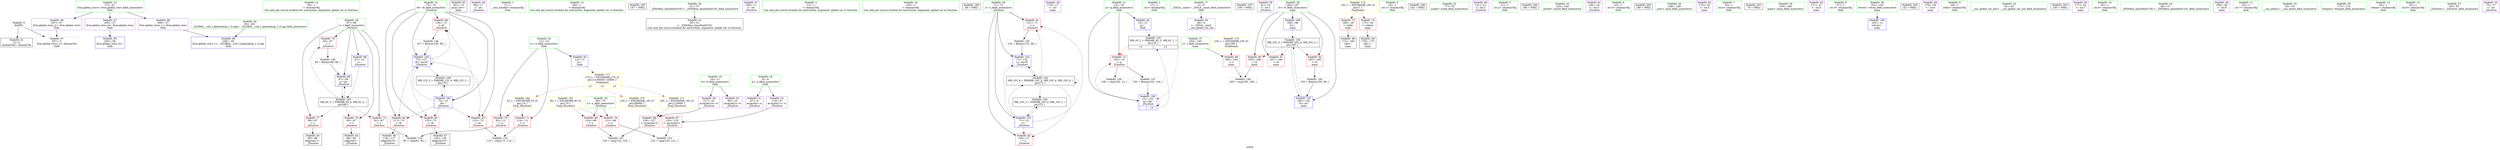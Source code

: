 digraph "SVFG" {
	label="SVFG";

	Node0x55e215281880 [shape=record,color=grey,label="{NodeID: 0\nNullPtr}"];
	Node0x55e215281880 -> Node0x55e215297640[style=solid];
	Node0x55e215281880 -> Node0x55e215297d80[style=solid];
	Node0x55e215297d80 [shape=record,color=blue, style = dotted,label="{NodeID: 97\n207\<--3\nllvm.global_ctors_2\<--dummyVal\nGlob }"];
	Node0x55e215295c90 [shape=record,color=green,label="{NodeID: 14\n38\<--1\n\<--dummyObj\nCan only get source location for instruction, argument, global var or function.}"];
	Node0x55e215296a90 [shape=record,color=green,label="{NodeID: 28\n67\<--68\ni\<--i_field_insensitive\n_Z5solvev\n}"];
	Node0x55e215296a90 -> Node0x55e21529a2f0[style=solid];
	Node0x55e215296a90 -> Node0x55e21529a3c0[style=solid];
	Node0x55e215296a90 -> Node0x55e21529a490[style=solid];
	Node0x55e215296a90 -> Node0x55e21529a560[style=solid];
	Node0x55e215296a90 -> Node0x55e215297e80[style=solid];
	Node0x55e215296a90 -> Node0x55e215297f50[style=solid];
	Node0x55e215297740 [shape=record,color=black,label="{NodeID: 42\n161\<--13\nmain_ret\<--\nmain\n}"];
	Node0x55e2152992f0 [shape=record,color=purple,label="{NodeID: 56\n99\<--17\n\<--.str\n_Z5solvev\n}"];
	Node0x55e21529f740 [shape=record,color=grey,label="{NodeID: 153\n122 = cmp(120, 121, )\n}"];
	Node0x55e215299ee0 [shape=record,color=red,label="{NodeID: 70\n82\<--12\n\<--n\n_Z5solvev\n}"];
	Node0x55e215299ee0 -> Node0x55e21529f8c0[style=solid];
	Node0x55e2152a73f0 [shape=record,color=yellow,style=double,label="{NodeID: 167\n8V_1 = ENCHI(MR_8V_0)\npts\{70 \}\nFun[_Z5solvev]}"];
	Node0x55e2152a73f0 -> Node0x55e21529a630[style=dashed];
	Node0x55e2152a73f0 -> Node0x55e21529a700[style=dashed];
	Node0x55e21529aa40 [shape=record,color=red,label="{NodeID: 84\n117\<--73\n\<--i6\n_Z5solvev\n}"];
	Node0x55e21529aa40 -> Node0x55e215297ab0[style=solid];
	Node0x55e2152819d0 [shape=record,color=green,label="{NodeID: 1\n7\<--1\n__dso_handle\<--dummyObj\nGlob }"];
	Node0x55e215297e80 [shape=record,color=blue,label="{NodeID: 98\n67\<--13\ni\<--\n_Z5solvev\n}"];
	Node0x55e215297e80 -> Node0x55e2152a6210[style=dashed];
	Node0x55e215295d90 [shape=record,color=green,label="{NodeID: 15\n96\<--1\n\<--dummyObj\nCan only get source location for instruction, argument, global var or function.}"];
	Node0x55e2150b8fc0 [shape=record,color=black,label="{NodeID: 195\n147 = PHI()\n}"];
	Node0x55e215296b60 [shape=record,color=green,label="{NodeID: 29\n69\<--70\nx\<--x_field_insensitive\n_Z5solvev\n}"];
	Node0x55e215296b60 -> Node0x55e21529a630[style=solid];
	Node0x55e215296b60 -> Node0x55e21529a700[style=solid];
	Node0x55e215297810 [shape=record,color=black,label="{NodeID: 43\n50\<--51\n\<--_ZNSt8ios_base4InitD1Ev\nCan only get source location for instruction, argument, global var or function.}"];
	Node0x55e2152993c0 [shape=record,color=purple,label="{NodeID: 57\n108\<--17\n\<--.str\n_Z5solvev\n}"];
	Node0x55e21529f8c0 [shape=record,color=grey,label="{NodeID: 154\n83 = cmp(81, 82, )\n}"];
	Node0x55e215299fb0 [shape=record,color=red,label="{NodeID: 71\n114\<--12\n\<--n\n_Z5solvev\n}"];
	Node0x55e215299fb0 -> Node0x55e21529f5c0[style=solid];
	Node0x55e21529ab10 [shape=record,color=red,label="{NodeID: 85\n125\<--73\n\<--i6\n_Z5solvev\n}"];
	Node0x55e21529ab10 -> Node0x55e215297b80[style=solid];
	Node0x55e215294da0 [shape=record,color=green,label="{NodeID: 2\n13\<--1\n\<--dummyObj\nCan only get source location for instruction, argument, global var or function.}"];
	Node0x55e215297f50 [shape=record,color=blue,label="{NodeID: 99\n67\<--95\ni\<--inc\n_Z5solvev\n}"];
	Node0x55e215297f50 -> Node0x55e2152a6210[style=dashed];
	Node0x55e215295e90 [shape=record,color=green,label="{NodeID: 16\n104\<--1\n\<--dummyObj\nCan only get source location for instruction, argument, global var or function.}"];
	Node0x55e2152b0520 [shape=record,color=black,label="{NodeID: 196\n49 = PHI()\n}"];
	Node0x55e215296c30 [shape=record,color=green,label="{NodeID: 30\n71\<--72\ns\<--s_field_insensitive\n_Z5solvev\n}"];
	Node0x55e215296c30 -> Node0x55e21529a7d0[style=solid];
	Node0x55e215296c30 -> Node0x55e21529a8a0[style=solid];
	Node0x55e215296c30 -> Node0x55e2152980f0[style=solid];
	Node0x55e215296c30 -> Node0x55e215298290[style=solid];
	Node0x55e215297910 [shape=record,color=black,label="{NodeID: 44\n86\<--85\nidxprom\<--\n_Z5solvev\n}"];
	Node0x55e215299490 [shape=record,color=purple,label="{NodeID: 58\n179\<--17\n\<--.str\nmain\n}"];
	Node0x55e2152a3a10 [shape=record,color=black,label="{NodeID: 155\nMR_4V_2 = PHI(MR_4V_3, MR_4V_1, )\npts\{16 \}\n|{<s0>13|<s1>13}}"];
	Node0x55e2152a3a10:s0 -> Node0x55e21529a080[style=dashed,color=red];
	Node0x55e2152a3a10:s1 -> Node0x55e215298020[style=dashed,color=red];
	Node0x55e21529a080 [shape=record,color=red,label="{NodeID: 72\n102\<--15\n\<--q\n_Z5solvev\n}"];
	Node0x55e21529a080 -> Node0x55e21529ee40[style=solid];
	Node0x55e21529a080 -> Node0x55e21529f2c0[style=solid];
	Node0x55e21529abe0 [shape=record,color=red,label="{NodeID: 86\n136\<--73\n\<--i6\n_Z5solvev\n}"];
	Node0x55e21529abe0 -> Node0x55e215298b50[style=solid];
	Node0x55e215294e30 [shape=record,color=green,label="{NodeID: 3\n17\<--1\n.str\<--dummyObj\nGlob }"];
	Node0x55e215298020 [shape=record,color=blue,label="{NodeID: 100\n15\<--103\nq\<--dec\n_Z5solvev\n|{|<s2>13}}"];
	Node0x55e215298020 -> Node0x55e21529a080[style=dashed];
	Node0x55e215298020 -> Node0x55e215298020[style=dashed];
	Node0x55e215298020:s2 -> Node0x55e2152a3a10[style=dashed,color=blue];
	Node0x55e215295f90 [shape=record,color=green,label="{NodeID: 17\n4\<--6\n_ZStL8__ioinit\<--_ZStL8__ioinit_field_insensitive\nGlob }"];
	Node0x55e215295f90 -> Node0x55e215298e10[style=solid];
	Node0x55e2152b0620 [shape=record,color=black,label="{NodeID: 197\n109 = PHI()\n}"];
	Node0x55e215296d00 [shape=record,color=green,label="{NodeID: 31\n73\<--74\ni6\<--i6_field_insensitive\n_Z5solvev\n}"];
	Node0x55e215296d00 -> Node0x55e21529a970[style=solid];
	Node0x55e215296d00 -> Node0x55e21529aa40[style=solid];
	Node0x55e215296d00 -> Node0x55e21529ab10[style=solid];
	Node0x55e215296d00 -> Node0x55e21529abe0[style=solid];
	Node0x55e215296d00 -> Node0x55e2152981c0[style=solid];
	Node0x55e215296d00 -> Node0x55e215298360[style=solid];
	Node0x55e2152979e0 [shape=record,color=black,label="{NodeID: 45\n89\<--88\nidxprom1\<--\n_Z5solvev\n}"];
	Node0x55e215299560 [shape=record,color=purple,label="{NodeID: 59\n91\<--19\n\<--.str.1\n_Z5solvev\n}"];
	Node0x55e2152a3f10 [shape=record,color=black,label="{NodeID: 156\nMR_25V_3 = PHI(MR_25V_4, MR_25V_2, )\npts\{167 \}\n}"];
	Node0x55e2152a3f10 -> Node0x55e21529af20[style=dashed];
	Node0x55e2152a3f10 -> Node0x55e21529aff0[style=dashed];
	Node0x55e2152a3f10 -> Node0x55e21529b0c0[style=dashed];
	Node0x55e2152a3f10 -> Node0x55e21529c610[style=dashed];
	Node0x55e21529a150 [shape=record,color=red,label="{NodeID: 73\n169\<--29\n\<--stdin\nmain\n}"];
	Node0x55e21529a150 -> Node0x55e215298c70[style=solid];
	Node0x55e2152a7690 [shape=record,color=yellow,style=double,label="{NodeID: 170\n14V_1 = ENCHI(MR_14V_0)\npts\{90000 \}\nFun[_Z5solvev]}"];
	Node0x55e2152a7690 -> Node0x55e21529acb0[style=dashed];
	Node0x55e21529acb0 [shape=record,color=red,label="{NodeID: 87\n120\<--119\n\<--arrayidx11\n_Z5solvev\n}"];
	Node0x55e21529acb0 -> Node0x55e21529f740[style=solid];
	Node0x55e215294ec0 [shape=record,color=green,label="{NodeID: 4\n19\<--1\n.str.1\<--dummyObj\nGlob }"];
	Node0x55e2152980f0 [shape=record,color=blue,label="{NodeID: 101\n71\<--13\ns\<--\n_Z5solvev\n}"];
	Node0x55e2152980f0 -> Node0x55e21529a7d0[style=dashed];
	Node0x55e2152980f0 -> Node0x55e21529a8a0[style=dashed];
	Node0x55e2152980f0 -> Node0x55e215298290[style=dashed];
	Node0x55e2152980f0 -> Node0x55e2152a4910[style=dashed];
	Node0x55e2152980f0 -> Node0x55e2152a5d10[style=dashed];
	Node0x55e215296090 [shape=record,color=green,label="{NodeID: 18\n8\<--9\na\<--a_field_insensitive\nGlob }"];
	Node0x55e215296090 -> Node0x55e215298ee0[style=solid];
	Node0x55e215296090 -> Node0x55e215298fb0[style=solid];
	Node0x55e2152b0720 [shape=record,color=black,label="{NodeID: 198\n142 = PHI()\n}"];
	Node0x55e215296dd0 [shape=record,color=green,label="{NodeID: 32\n77\<--78\nscanf\<--scanf_field_insensitive\n}"];
	Node0x55e215297ab0 [shape=record,color=black,label="{NodeID: 46\n118\<--117\nidxprom10\<--\n_Z5solvev\n}"];
	Node0x55e215299630 [shape=record,color=purple,label="{NodeID: 60\n141\<--21\n\<--.str.2\n_Z5solvev\n}"];
	Node0x55e21529a220 [shape=record,color=red,label="{NodeID: 74\n175\<--34\n\<--stdout\nmain\n}"];
	Node0x55e21529a220 -> Node0x55e215298d40[style=solid];
	Node0x55e2152a7770 [shape=record,color=yellow,style=double,label="{NodeID: 171\n16V_1 = ENCHI(MR_16V_0)\npts\{110000 \}\nFun[_Z5solvev]}"];
	Node0x55e2152a7770 -> Node0x55e21529ad80[style=dashed];
	Node0x55e21529ad80 [shape=record,color=red,label="{NodeID: 88\n128\<--127\n\<--arrayidx14\n_Z5solvev\n}"];
	Node0x55e21529ad80 -> Node0x55e21529f440[style=solid];
	Node0x55e215294f50 [shape=record,color=green,label="{NodeID: 5\n21\<--1\n.str.2\<--dummyObj\nGlob }"];
	Node0x55e2152981c0 [shape=record,color=blue,label="{NodeID: 102\n73\<--13\ni6\<--\n_Z5solvev\n}"];
	Node0x55e2152981c0 -> Node0x55e21529a970[style=dashed];
	Node0x55e2152981c0 -> Node0x55e21529aa40[style=dashed];
	Node0x55e2152981c0 -> Node0x55e21529ab10[style=dashed];
	Node0x55e2152981c0 -> Node0x55e21529abe0[style=dashed];
	Node0x55e2152981c0 -> Node0x55e215298360[style=dashed];
	Node0x55e2152981c0 -> Node0x55e2152a4e10[style=dashed];
	Node0x55e215296190 [shape=record,color=green,label="{NodeID: 19\n10\<--11\nb\<--b_field_insensitive\nGlob }"];
	Node0x55e215296190 -> Node0x55e215299080[style=solid];
	Node0x55e215296190 -> Node0x55e215299150[style=solid];
	Node0x55e2152b0820 [shape=record,color=black,label="{NodeID: 199\n180 = PHI()\n}"];
	Node0x55e215296ed0 [shape=record,color=green,label="{NodeID: 33\n143\<--144\nprintf\<--printf_field_insensitive\n}"];
	Node0x55e215297b80 [shape=record,color=black,label="{NodeID: 47\n126\<--125\nidxprom13\<--\n_Z5solvev\n}"];
	Node0x55e215298850 [shape=record,color=grey,label="{NodeID: 144\n193 = Binary(192, 96, )\n}"];
	Node0x55e215298850 -> Node0x55e21529c610[style=solid];
	Node0x55e215299700 [shape=record,color=purple,label="{NodeID: 61\n146\<--23\n\<--.str.3\n_Z5solvev\n}"];
	Node0x55e2152a4910 [shape=record,color=black,label="{NodeID: 158\nMR_10V_2 = PHI(MR_10V_4, MR_10V_1, )\npts\{72 \}\n}"];
	Node0x55e2152a4910 -> Node0x55e2152980f0[style=dashed];
	Node0x55e21529a2f0 [shape=record,color=red,label="{NodeID: 75\n81\<--67\n\<--i\n_Z5solvev\n}"];
	Node0x55e21529a2f0 -> Node0x55e21529f8c0[style=solid];
	Node0x55e2152a7850 [shape=record,color=yellow,style=double,label="{NodeID: 172\n18V_1 = ENCHI(MR_18V_0)\npts\{1 \}\nFun[main]}"];
	Node0x55e2152a7850 -> Node0x55e21529a150[style=dashed];
	Node0x55e2152a7850 -> Node0x55e21529a220[style=dashed];
	Node0x55e21529ae50 [shape=record,color=red,label="{NodeID: 89\n184\<--164\n\<--t\nmain\n}"];
	Node0x55e21529ae50 -> Node0x55e21529f140[style=solid];
	Node0x55e215295790 [shape=record,color=green,label="{NodeID: 6\n23\<--1\n.str.3\<--dummyObj\nGlob }"];
	Node0x55e215298290 [shape=record,color=blue,label="{NodeID: 103\n71\<--132\ns\<--inc16\n_Z5solvev\n}"];
	Node0x55e215298290 -> Node0x55e2152a5d10[style=dashed];
	Node0x55e215296290 [shape=record,color=green,label="{NodeID: 20\n12\<--14\nn\<--n_field_insensitive\nGlob }"];
	Node0x55e215296290 -> Node0x55e215299ee0[style=solid];
	Node0x55e215296290 -> Node0x55e215299fb0[style=solid];
	Node0x55e215296290 -> Node0x55e21529b190[style=solid];
	Node0x55e2152b0f90 [shape=record,color=black,label="{NodeID: 200\n189 = PHI()\n}"];
	Node0x55e215296fd0 [shape=record,color=green,label="{NodeID: 34\n148\<--149\nputs\<--puts_field_insensitive\n}"];
	Node0x55e215298c70 [shape=record,color=black,label="{NodeID: 48\n172\<--169\ncall\<--\nmain\n}"];
	Node0x55e2152989d0 [shape=record,color=grey,label="{NodeID: 145\n132 = Binary(131, 96, )\n}"];
	Node0x55e2152989d0 -> Node0x55e215298290[style=solid];
	Node0x55e2152997d0 [shape=record,color=purple,label="{NodeID: 62\n170\<--25\n\<--.str.4\nmain\n}"];
	Node0x55e2152a4e10 [shape=record,color=black,label="{NodeID: 159\nMR_12V_2 = PHI(MR_12V_4, MR_12V_1, )\npts\{74 \}\n}"];
	Node0x55e2152a4e10 -> Node0x55e2152981c0[style=dashed];
	Node0x55e21529a3c0 [shape=record,color=red,label="{NodeID: 76\n85\<--67\n\<--i\n_Z5solvev\n}"];
	Node0x55e21529a3c0 -> Node0x55e215297910[style=solid];
	Node0x55e21529af20 [shape=record,color=red,label="{NodeID: 90\n183\<--166\n\<--tt\nmain\n}"];
	Node0x55e21529af20 -> Node0x55e21529f140[style=solid];
	Node0x55e215295820 [shape=record,color=green,label="{NodeID: 7\n25\<--1\n.str.4\<--dummyObj\nGlob }"];
	Node0x55e215298360 [shape=record,color=blue,label="{NodeID: 104\n73\<--137\ni6\<--inc18\n_Z5solvev\n}"];
	Node0x55e215298360 -> Node0x55e21529a970[style=dashed];
	Node0x55e215298360 -> Node0x55e21529aa40[style=dashed];
	Node0x55e215298360 -> Node0x55e21529ab10[style=dashed];
	Node0x55e215298360 -> Node0x55e21529abe0[style=dashed];
	Node0x55e215298360 -> Node0x55e215298360[style=dashed];
	Node0x55e215298360 -> Node0x55e2152a4e10[style=dashed];
	Node0x55e215296390 [shape=record,color=green,label="{NodeID: 21\n15\<--16\nq\<--q_field_insensitive\nGlob }"];
	Node0x55e215296390 -> Node0x55e21529a080[style=solid];
	Node0x55e215296390 -> Node0x55e21529b290[style=solid];
	Node0x55e215296390 -> Node0x55e215298020[style=solid];
	Node0x55e2152b1540 [shape=record,color=black,label="{NodeID: 201\n76 = PHI()\n}"];
	Node0x55e2152970d0 [shape=record,color=green,label="{NodeID: 35\n159\<--160\nmain\<--main_field_insensitive\n}"];
	Node0x55e215298d40 [shape=record,color=black,label="{NodeID: 49\n178\<--175\ncall1\<--\nmain\n}"];
	Node0x55e215298b50 [shape=record,color=grey,label="{NodeID: 146\n137 = Binary(136, 96, )\n}"];
	Node0x55e215298b50 -> Node0x55e215298360[style=solid];
	Node0x55e2152998a0 [shape=record,color=purple,label="{NodeID: 63\n171\<--27\n\<--.str.5\nmain\n}"];
	Node0x55e21529a490 [shape=record,color=red,label="{NodeID: 77\n88\<--67\n\<--i\n_Z5solvev\n}"];
	Node0x55e21529a490 -> Node0x55e2152979e0[style=solid];
	Node0x55e21529aff0 [shape=record,color=red,label="{NodeID: 91\n187\<--166\n\<--tt\nmain\n}"];
	Node0x55e2152958b0 [shape=record,color=green,label="{NodeID: 8\n27\<--1\n.str.5\<--dummyObj\nGlob }"];
	Node0x55e21529c470 [shape=record,color=blue,label="{NodeID: 105\n162\<--13\nretval\<--\nmain\n}"];
	Node0x55e215296490 [shape=record,color=green,label="{NodeID: 22\n37\<--41\nllvm.global_ctors\<--llvm.global_ctors_field_insensitive\nGlob }"];
	Node0x55e215296490 -> Node0x55e215299be0[style=solid];
	Node0x55e215296490 -> Node0x55e215299ce0[style=solid];
	Node0x55e215296490 -> Node0x55e215299de0[style=solid];
	Node0x55e2152b1640 [shape=record,color=black,label="{NodeID: 202\n92 = PHI()\n}"];
	Node0x55e2152971d0 [shape=record,color=green,label="{NodeID: 36\n162\<--163\nretval\<--retval_field_insensitive\nmain\n}"];
	Node0x55e2152971d0 -> Node0x55e21529c470[style=solid];
	Node0x55e215298e10 [shape=record,color=purple,label="{NodeID: 50\n48\<--4\n\<--_ZStL8__ioinit\n__cxx_global_var_init\n}"];
	Node0x55e21529ee40 [shape=record,color=grey,label="{NodeID: 147\n103 = Binary(102, 104, )\n}"];
	Node0x55e21529ee40 -> Node0x55e215298020[style=solid];
	Node0x55e215299970 [shape=record,color=purple,label="{NodeID: 64\n176\<--30\n\<--.str.6\nmain\n}"];
	Node0x55e21529a560 [shape=record,color=red,label="{NodeID: 78\n94\<--67\n\<--i\n_Z5solvev\n}"];
	Node0x55e21529a560 -> Node0x55e21529efc0[style=solid];
	Node0x55e2152a7b20 [shape=record,color=yellow,style=double,label="{NodeID: 175\n23V_1 = ENCHI(MR_23V_0)\npts\{165 \}\nFun[main]}"];
	Node0x55e2152a7b20 -> Node0x55e21529ae50[style=dashed];
	Node0x55e21529b0c0 [shape=record,color=red,label="{NodeID: 92\n192\<--166\n\<--tt\nmain\n}"];
	Node0x55e21529b0c0 -> Node0x55e215298850[style=solid];
	Node0x55e215295940 [shape=record,color=green,label="{NodeID: 9\n29\<--1\nstdin\<--dummyObj\nGlob }"];
	Node0x55e21529c540 [shape=record,color=blue,label="{NodeID: 106\n166\<--96\ntt\<--\nmain\n}"];
	Node0x55e21529c540 -> Node0x55e2152a3f10[style=dashed];
	Node0x55e215296590 [shape=record,color=green,label="{NodeID: 23\n42\<--43\n__cxx_global_var_init\<--__cxx_global_var_init_field_insensitive\n}"];
	Node0x55e2152b1740 [shape=record,color=black,label="{NodeID: 203\n100 = PHI()\n}"];
	Node0x55e2152972a0 [shape=record,color=green,label="{NodeID: 37\n164\<--165\nt\<--t_field_insensitive\nmain\n}"];
	Node0x55e2152972a0 -> Node0x55e21529ae50[style=solid];
	Node0x55e215298ee0 [shape=record,color=purple,label="{NodeID: 51\n87\<--8\narrayidx\<--a\n_Z5solvev\n}"];
	Node0x55e21529efc0 [shape=record,color=grey,label="{NodeID: 148\n95 = Binary(94, 96, )\n}"];
	Node0x55e21529efc0 -> Node0x55e215297f50[style=solid];
	Node0x55e215299a40 [shape=record,color=purple,label="{NodeID: 65\n177\<--32\n\<--.str.7\nmain\n}"];
	Node0x55e2152a5d10 [shape=record,color=black,label="{NodeID: 162\nMR_10V_6 = PHI(MR_10V_5, MR_10V_4, MR_10V_4, )\npts\{72 \}\n}"];
	Node0x55e2152a5d10 -> Node0x55e21529a7d0[style=dashed];
	Node0x55e2152a5d10 -> Node0x55e21529a8a0[style=dashed];
	Node0x55e2152a5d10 -> Node0x55e215298290[style=dashed];
	Node0x55e2152a5d10 -> Node0x55e2152a4910[style=dashed];
	Node0x55e2152a5d10 -> Node0x55e2152a5d10[style=dashed];
	Node0x55e21529a630 [shape=record,color=red,label="{NodeID: 79\n121\<--69\n\<--x\n_Z5solvev\n}"];
	Node0x55e21529a630 -> Node0x55e21529f740[style=solid];
	Node0x55e21529b190 [shape=record,color=blue,label="{NodeID: 93\n12\<--13\nn\<--\nGlob }"];
	Node0x55e21529b190 -> Node0x55e2152a7ce0[style=dashed];
	Node0x55e2152959d0 [shape=record,color=green,label="{NodeID: 10\n30\<--1\n.str.6\<--dummyObj\nGlob }"];
	Node0x55e21529c610 [shape=record,color=blue,label="{NodeID: 107\n166\<--193\ntt\<--inc\nmain\n}"];
	Node0x55e21529c610 -> Node0x55e2152a3f10[style=dashed];
	Node0x55e215296690 [shape=record,color=green,label="{NodeID: 24\n46\<--47\n_ZNSt8ios_base4InitC1Ev\<--_ZNSt8ios_base4InitC1Ev_field_insensitive\n}"];
	Node0x55e215297370 [shape=record,color=green,label="{NodeID: 38\n166\<--167\ntt\<--tt_field_insensitive\nmain\n}"];
	Node0x55e215297370 -> Node0x55e21529af20[style=solid];
	Node0x55e215297370 -> Node0x55e21529aff0[style=solid];
	Node0x55e215297370 -> Node0x55e21529b0c0[style=solid];
	Node0x55e215297370 -> Node0x55e21529c540[style=solid];
	Node0x55e215297370 -> Node0x55e21529c610[style=solid];
	Node0x55e215298fb0 [shape=record,color=purple,label="{NodeID: 52\n119\<--8\narrayidx11\<--a\n_Z5solvev\n}"];
	Node0x55e215298fb0 -> Node0x55e21529acb0[style=solid];
	Node0x55e21529f140 [shape=record,color=grey,label="{NodeID: 149\n185 = cmp(183, 184, )\n}"];
	Node0x55e215299b10 [shape=record,color=purple,label="{NodeID: 66\n188\<--35\n\<--.str.8\nmain\n}"];
	Node0x55e2152a6210 [shape=record,color=black,label="{NodeID: 163\nMR_6V_3 = PHI(MR_6V_4, MR_6V_2, )\npts\{68 \}\n}"];
	Node0x55e2152a6210 -> Node0x55e21529a2f0[style=dashed];
	Node0x55e2152a6210 -> Node0x55e21529a3c0[style=dashed];
	Node0x55e2152a6210 -> Node0x55e21529a490[style=dashed];
	Node0x55e2152a6210 -> Node0x55e21529a560[style=dashed];
	Node0x55e2152a6210 -> Node0x55e215297f50[style=dashed];
	Node0x55e21529a700 [shape=record,color=red,label="{NodeID: 80\n124\<--69\n\<--x\n_Z5solvev\n}"];
	Node0x55e21529a700 -> Node0x55e21529f440[style=solid];
	Node0x55e2152a7ce0 [shape=record,color=yellow,style=double,label="{NodeID: 177\n27V_1 = ENCHI(MR_27V_0)\npts\{14 90000 110000 \}\nFun[main]|{<s0>13|<s1>13|<s2>13}}"];
	Node0x55e2152a7ce0:s0 -> Node0x55e2152a6710[style=dashed,color=red];
	Node0x55e2152a7ce0:s1 -> Node0x55e2152a7690[style=dashed,color=red];
	Node0x55e2152a7ce0:s2 -> Node0x55e2152a7770[style=dashed,color=red];
	Node0x55e21529b290 [shape=record,color=blue,label="{NodeID: 94\n15\<--13\nq\<--\nGlob }"];
	Node0x55e21529b290 -> Node0x55e2152a3a10[style=dashed];
	Node0x55e215295a60 [shape=record,color=green,label="{NodeID: 11\n32\<--1\n.str.7\<--dummyObj\nGlob }"];
	Node0x55e215296790 [shape=record,color=green,label="{NodeID: 25\n52\<--53\n__cxa_atexit\<--__cxa_atexit_field_insensitive\n}"];
	Node0x55e215297440 [shape=record,color=green,label="{NodeID: 39\n173\<--174\nfreopen\<--freopen_field_insensitive\n}"];
	Node0x55e215299080 [shape=record,color=purple,label="{NodeID: 53\n90\<--10\narrayidx2\<--b\n_Z5solvev\n}"];
	Node0x55e21529f2c0 [shape=record,color=grey,label="{NodeID: 150\n106 = cmp(102, 13, )\n}"];
	Node0x55e215299be0 [shape=record,color=purple,label="{NodeID: 67\n205\<--37\nllvm.global_ctors_0\<--llvm.global_ctors\nGlob }"];
	Node0x55e215299be0 -> Node0x55e21529b390[style=solid];
	Node0x55e2152a6710 [shape=record,color=yellow,style=double,label="{NodeID: 164\n2V_1 = ENCHI(MR_2V_0)\npts\{14 \}\nFun[_Z5solvev]}"];
	Node0x55e2152a6710 -> Node0x55e215299ee0[style=dashed];
	Node0x55e2152a6710 -> Node0x55e215299fb0[style=dashed];
	Node0x55e21529a7d0 [shape=record,color=red,label="{NodeID: 81\n131\<--71\n\<--s\n_Z5solvev\n}"];
	Node0x55e21529a7d0 -> Node0x55e2152989d0[style=solid];
	Node0x55e21529b390 [shape=record,color=blue,label="{NodeID: 95\n205\<--38\nllvm.global_ctors_0\<--\nGlob }"];
	Node0x55e215295af0 [shape=record,color=green,label="{NodeID: 12\n34\<--1\nstdout\<--dummyObj\nGlob }"];
	Node0x55e215296890 [shape=record,color=green,label="{NodeID: 26\n51\<--57\n_ZNSt8ios_base4InitD1Ev\<--_ZNSt8ios_base4InitD1Ev_field_insensitive\n}"];
	Node0x55e215296890 -> Node0x55e215297810[style=solid];
	Node0x55e215297540 [shape=record,color=green,label="{NodeID: 40\n39\<--201\n_GLOBAL__sub_I_lijiancheng_1_0.cpp\<--_GLOBAL__sub_I_lijiancheng_1_0.cpp_field_insensitive\n}"];
	Node0x55e215297540 -> Node0x55e215297c80[style=solid];
	Node0x55e215299150 [shape=record,color=purple,label="{NodeID: 54\n127\<--10\narrayidx14\<--b\n_Z5solvev\n}"];
	Node0x55e215299150 -> Node0x55e21529ad80[style=solid];
	Node0x55e21529f440 [shape=record,color=grey,label="{NodeID: 151\n129 = cmp(124, 128, )\n}"];
	Node0x55e215299ce0 [shape=record,color=purple,label="{NodeID: 68\n206\<--37\nllvm.global_ctors_1\<--llvm.global_ctors\nGlob }"];
	Node0x55e215299ce0 -> Node0x55e215297c80[style=solid];
	Node0x55e21529a8a0 [shape=record,color=red,label="{NodeID: 82\n140\<--71\n\<--s\n_Z5solvev\n}"];
	Node0x55e215297c80 [shape=record,color=blue,label="{NodeID: 96\n206\<--39\nllvm.global_ctors_1\<--_GLOBAL__sub_I_lijiancheng_1_0.cpp\nGlob }"];
	Node0x55e215295bc0 [shape=record,color=green,label="{NodeID: 13\n35\<--1\n.str.8\<--dummyObj\nGlob }"];
	Node0x55e215296990 [shape=record,color=green,label="{NodeID: 27\n64\<--65\n_Z5solvev\<--_Z5solvev_field_insensitive\n}"];
	Node0x55e215297640 [shape=record,color=black,label="{NodeID: 41\n2\<--3\ndummyVal\<--dummyVal\n}"];
	Node0x55e215299220 [shape=record,color=purple,label="{NodeID: 55\n75\<--17\n\<--.str\n_Z5solvev\n}"];
	Node0x55e21529f5c0 [shape=record,color=grey,label="{NodeID: 152\n115 = cmp(113, 114, )\n}"];
	Node0x55e215299de0 [shape=record,color=purple,label="{NodeID: 69\n207\<--37\nllvm.global_ctors_2\<--llvm.global_ctors\nGlob }"];
	Node0x55e215299de0 -> Node0x55e215297d80[style=solid];
	Node0x55e21529a970 [shape=record,color=red,label="{NodeID: 83\n113\<--73\n\<--i6\n_Z5solvev\n}"];
	Node0x55e21529a970 -> Node0x55e21529f5c0[style=solid];
}
